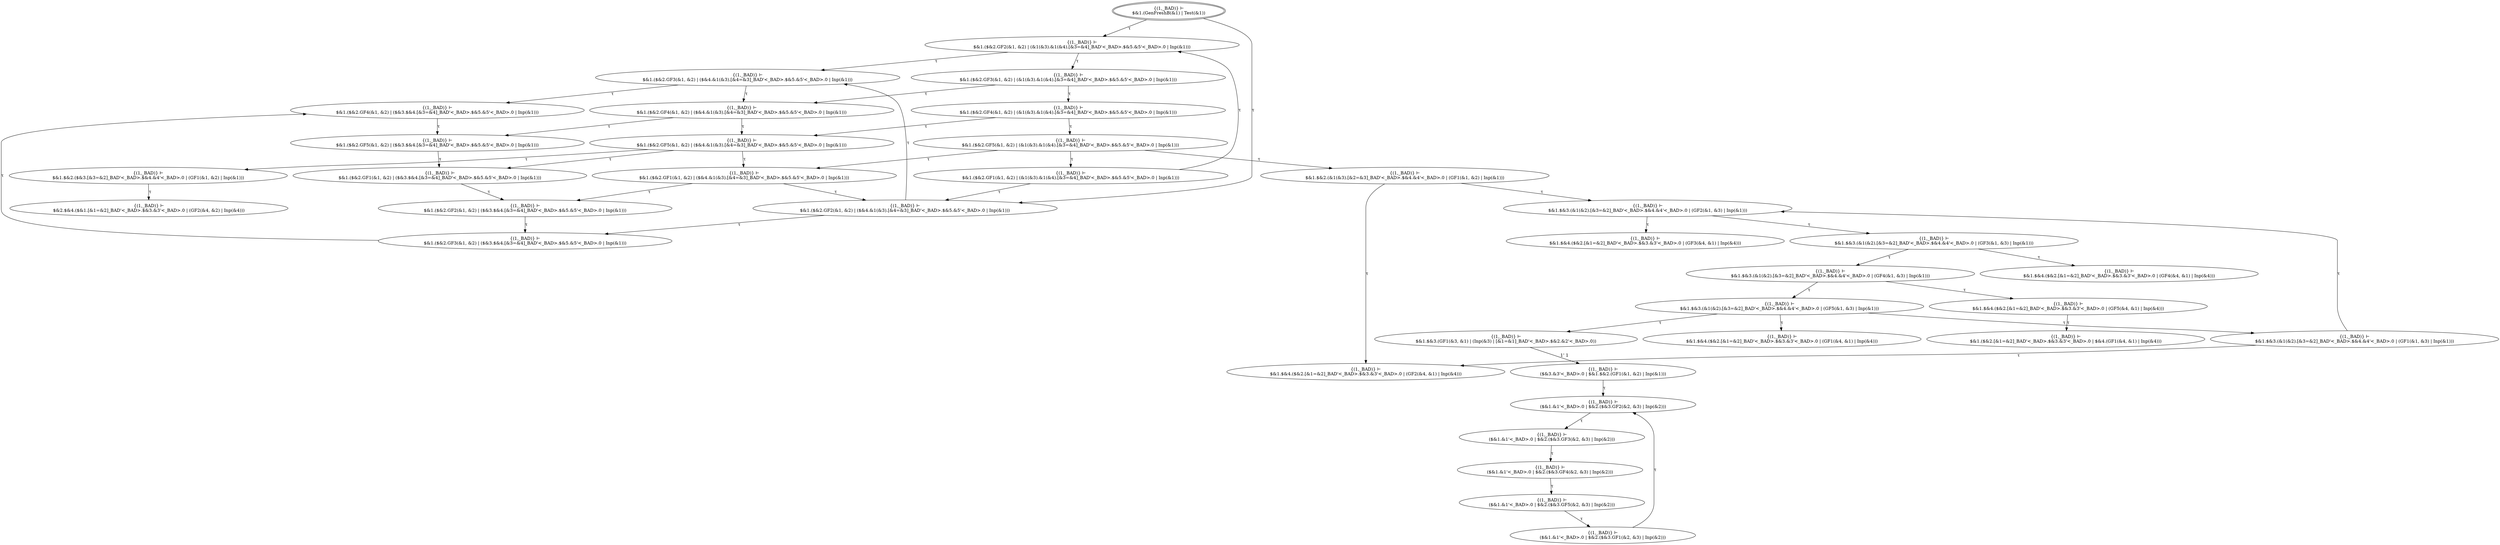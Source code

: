 digraph {
    s0 [peripheries=2,label="{(1,_BAD)} ⊢
$&1.(GenFreshB(&1) | Test(&1))"]
    s1 [label="{(1,_BAD)} ⊢
$&1.($&2.GF2(&1, &2) | (&1(&3).&1(&4).[&3=&4]_BAD'<_BAD>.$&5.&5'<_BAD>.0 | Inp(&1)))"]
    s2 [label="{(1,_BAD)} ⊢
$&1.($&2.GF2(&1, &2) | ($&4.&1(&3).[&4=&3]_BAD'<_BAD>.$&5.&5'<_BAD>.0 | Inp(&1)))"]
    s3 [label="{(1,_BAD)} ⊢
$&1.($&2.GF3(&1, &2) | ($&4.&1(&3).[&4=&3]_BAD'<_BAD>.$&5.&5'<_BAD>.0 | Inp(&1)))"]
    s4 [label="{(1,_BAD)} ⊢
$&1.($&2.GF3(&1, &2) | (&1(&3).&1(&4).[&3=&4]_BAD'<_BAD>.$&5.&5'<_BAD>.0 | Inp(&1)))"]
    s5 [label="{(1,_BAD)} ⊢
$&1.($&2.GF3(&1, &2) | ($&3.$&4.[&3=&4]_BAD'<_BAD>.$&5.&5'<_BAD>.0 | Inp(&1)))"]
    s6 [label="{(1,_BAD)} ⊢
$&1.($&2.GF4(&1, &2) | ($&3.$&4.[&3=&4]_BAD'<_BAD>.$&5.&5'<_BAD>.0 | Inp(&1)))"]
    s7 [label="{(1,_BAD)} ⊢
$&1.($&2.GF4(&1, &2) | ($&4.&1(&3).[&4=&3]_BAD'<_BAD>.$&5.&5'<_BAD>.0 | Inp(&1)))"]
    s8 [label="{(1,_BAD)} ⊢
$&1.($&2.GF4(&1, &2) | (&1(&3).&1(&4).[&3=&4]_BAD'<_BAD>.$&5.&5'<_BAD>.0 | Inp(&1)))"]
    s9 [label="{(1,_BAD)} ⊢
$&1.($&2.GF5(&1, &2) | ($&3.$&4.[&3=&4]_BAD'<_BAD>.$&5.&5'<_BAD>.0 | Inp(&1)))"]
    s10 [label="{(1,_BAD)} ⊢
$&1.($&2.GF5(&1, &2) | ($&4.&1(&3).[&4=&3]_BAD'<_BAD>.$&5.&5'<_BAD>.0 | Inp(&1)))"]
    s11 [label="{(1,_BAD)} ⊢
$&1.($&2.GF5(&1, &2) | (&1(&3).&1(&4).[&3=&4]_BAD'<_BAD>.$&5.&5'<_BAD>.0 | Inp(&1)))"]
    s12 [label="{(1,_BAD)} ⊢
$&1.($&2.GF1(&1, &2) | ($&3.$&4.[&3=&4]_BAD'<_BAD>.$&5.&5'<_BAD>.0 | Inp(&1)))"]
    s13 [label="{(1,_BAD)} ⊢
$&1.$&2.($&3.[&3=&2]_BAD'<_BAD>.$&4.&4'<_BAD>.0 | (GF1(&1, &2) | Inp(&1)))"]
    s14 [label="{(1,_BAD)} ⊢
$&1.($&2.GF1(&1, &2) | ($&4.&1(&3).[&4=&3]_BAD'<_BAD>.$&5.&5'<_BAD>.0 | Inp(&1)))"]
    s15 [label="{(1,_BAD)} ⊢
$&1.$&2.(&1(&3).[&2=&3]_BAD'<_BAD>.$&4.&4'<_BAD>.0 | (GF1(&1, &2) | Inp(&1)))"]
    s16 [label="{(1,_BAD)} ⊢
$&1.($&2.GF1(&1, &2) | (&1(&3).&1(&4).[&3=&4]_BAD'<_BAD>.$&5.&5'<_BAD>.0 | Inp(&1)))"]
    s17 [label="{(1,_BAD)} ⊢
$&1.($&2.GF2(&1, &2) | ($&3.$&4.[&3=&4]_BAD'<_BAD>.$&5.&5'<_BAD>.0 | Inp(&1)))"]
    s18 [label="{(1,_BAD)} ⊢
$&2.$&4.($&1.[&1=&2]_BAD'<_BAD>.$&3.&3'<_BAD>.0 | (GF2(&4, &2) | Inp(&4)))"]
    s19 [label="{(1,_BAD)} ⊢
$&1.$&3.(&1(&2).[&3=&2]_BAD'<_BAD>.$&4.&4'<_BAD>.0 | (GF2(&1, &3) | Inp(&1)))"]
    s20 [label="{(1,_BAD)} ⊢
$&1.$&4.($&2.[&1=&2]_BAD'<_BAD>.$&3.&3'<_BAD>.0 | (GF2(&4, &1) | Inp(&4)))"]
    s21 [label="{(1,_BAD)} ⊢
$&1.$&3.(&1(&2).[&3=&2]_BAD'<_BAD>.$&4.&4'<_BAD>.0 | (GF3(&1, &3) | Inp(&1)))"]
    s22 [label="{(1,_BAD)} ⊢
$&1.$&4.($&2.[&1=&2]_BAD'<_BAD>.$&3.&3'<_BAD>.0 | (GF3(&4, &1) | Inp(&4)))"]
    s23 [label="{(1,_BAD)} ⊢
$&1.$&3.(&1(&2).[&3=&2]_BAD'<_BAD>.$&4.&4'<_BAD>.0 | (GF4(&1, &3) | Inp(&1)))"]
    s24 [label="{(1,_BAD)} ⊢
$&1.$&4.($&2.[&1=&2]_BAD'<_BAD>.$&3.&3'<_BAD>.0 | (GF4(&4, &1) | Inp(&4)))"]
    s25 [label="{(1,_BAD)} ⊢
$&1.$&3.(&1(&2).[&3=&2]_BAD'<_BAD>.$&4.&4'<_BAD>.0 | (GF5(&1, &3) | Inp(&1)))"]
    s26 [label="{(1,_BAD)} ⊢
$&1.$&4.($&2.[&1=&2]_BAD'<_BAD>.$&3.&3'<_BAD>.0 | (GF5(&4, &1) | Inp(&4)))"]
    s27 [label="{(1,_BAD)} ⊢
$&1.$&3.(&1(&2).[&3=&2]_BAD'<_BAD>.$&4.&4'<_BAD>.0 | (GF1(&1, &3) | Inp(&1)))"]
    s28 [label="{(1,_BAD)} ⊢
$&1.$&3.(GF1(&3, &1) | (Inp(&3) | [&1=&1]_BAD'<_BAD>.$&2.&2'<_BAD>.0))"]
    s29 [label="{(1,_BAD)} ⊢
$&1.$&4.($&2.[&1=&2]_BAD'<_BAD>.$&3.&3'<_BAD>.0 | (GF1(&4, &1) | Inp(&4)))"]
    s30 [label="{(1,_BAD)} ⊢
$&1.($&2.[&1=&2]_BAD'<_BAD>.$&3.&3'<_BAD>.0 | $&4.(GF1(&4, &1) | Inp(&4)))"]
    s31 [label="{(1,_BAD)} ⊢
($&3.&3'<_BAD>.0 | $&1.$&2.(GF1(&1, &2) | Inp(&1)))"]
    s32 [label="{(1,_BAD)} ⊢
($&1.&1'<_BAD>.0 | $&2.($&3.GF2(&2, &3) | Inp(&2)))"]
    s33 [label="{(1,_BAD)} ⊢
($&1.&1'<_BAD>.0 | $&2.($&3.GF3(&2, &3) | Inp(&2)))"]
    s34 [label="{(1,_BAD)} ⊢
($&1.&1'<_BAD>.0 | $&2.($&3.GF4(&2, &3) | Inp(&2)))"]
    s35 [label="{(1,_BAD)} ⊢
($&1.&1'<_BAD>.0 | $&2.($&3.GF5(&2, &3) | Inp(&2)))"]
    s36 [label="{(1,_BAD)} ⊢
($&1.&1'<_BAD>.0 | $&2.($&3.GF1(&2, &3) | Inp(&2)))"]

    s0 -> s1 [label="τ"]
    s0 -> s2 [label="τ"]
    s1 -> s3 [label="τ"]
    s1 -> s4 [label="τ"]
    s2 -> s5 [label="τ"]
    s2 -> s3 [label="τ"]
    s3 -> s6 [label="τ"]
    s3 -> s7 [label="τ"]
    s4 -> s7 [label="τ"]
    s4 -> s8 [label="τ"]
    s5 -> s6 [label="τ"]
    s6 -> s9 [label="τ"]
    s7 -> s9 [label="τ"]
    s7 -> s10 [label="τ"]
    s8 -> s10 [label="τ"]
    s8 -> s11 [label="τ"]
    s9 -> s12 [label="τ"]
    s10 -> s13 [label="τ"]
    s10 -> s14 [label="τ"]
    s10 -> s12 [label="τ"]
    s11 -> s15 [label="τ"]
    s11 -> s16 [label="τ"]
    s11 -> s14 [label="τ"]
    s12 -> s17 [label="τ"]
    s13 -> s18 [label="τ"]
    s14 -> s17 [label="τ"]
    s14 -> s2 [label="τ"]
    s15 -> s19 [label="τ"]
    s15 -> s20 [label="τ"]
    s16 -> s2 [label="τ"]
    s16 -> s1 [label="τ"]
    s17 -> s5 [label="τ"]
    s19 -> s21 [label="τ"]
    s19 -> s22 [label="τ"]
    s21 -> s23 [label="τ"]
    s21 -> s24 [label="τ"]
    s23 -> s25 [label="τ"]
    s23 -> s26 [label="τ"]
    s25 -> s27 [label="τ"]
    s25 -> s28 [label="τ"]
    s25 -> s29 [label="τ"]
    s26 -> s30 [label="τ"]
    s27 -> s19 [label="τ"]
    s27 -> s20 [label="τ"]
    s28 -> s31 [label="1' 1"]
    s31 -> s32 [label="τ"]
    s32 -> s33 [label="τ"]
    s33 -> s34 [label="τ"]
    s34 -> s35 [label="τ"]
    s35 -> s36 [label="τ"]
    s36 -> s32 [label="τ"]
}
